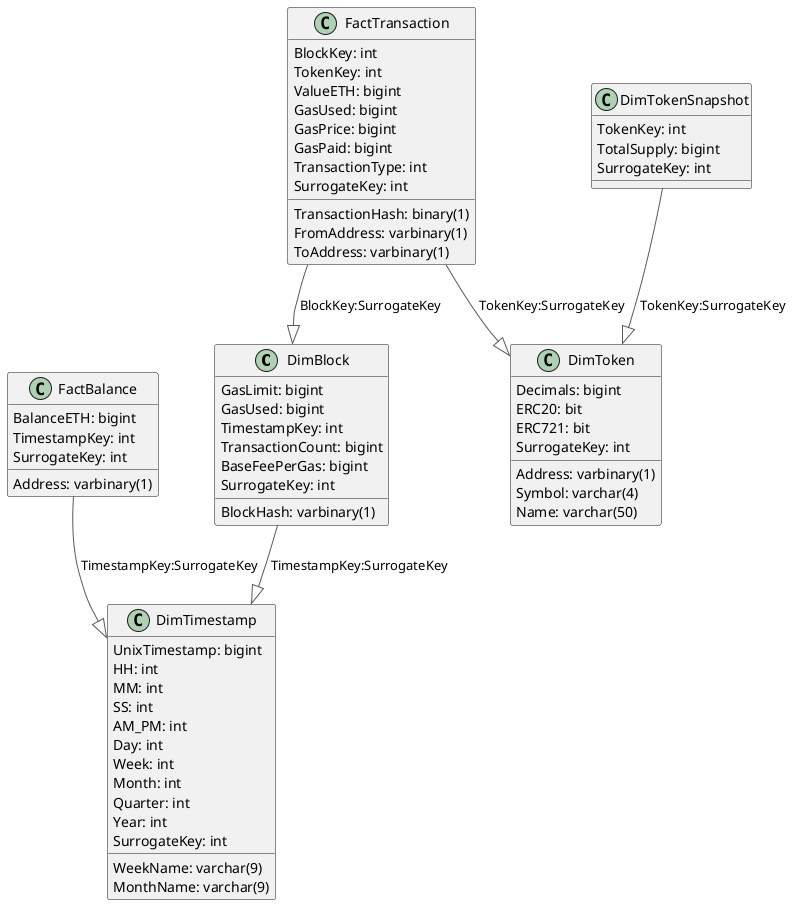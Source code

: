 @startuml

class DimBlock {
   BlockHash: varbinary(1)
   GasLimit: bigint
   GasUsed: bigint
   TimestampKey: int
   TransactionCount: bigint
   BaseFeePerGas: bigint
   SurrogateKey: int
}
class DimTimestamp {
   UnixTimestamp: bigint
   HH: int
   MM: int
   SS: int
   AM_PM: int
   Day: int
   Week: int
   WeekName: varchar(9)
   Month: int
   MonthName: varchar(9)
   Quarter: int
   Year: int
   SurrogateKey: int
}
class DimToken {
   Address: varbinary(1)
   Symbol: varchar(4)
   Name: varchar(50)
   Decimals: bigint
   ERC20: bit
   ERC721: bit
   SurrogateKey: int
}
class DimTokenSnapshot {
   TokenKey: int
   TotalSupply: bigint
   SurrogateKey: int
}
class FactBalance {
   Address: varbinary(1)
   BalanceETH: bigint
   TimestampKey: int
   SurrogateKey: int
}
class FactTransaction {
   TransactionHash: binary(1)
   BlockKey: int
   FromAddress: varbinary(1)
   ToAddress: varbinary(1)
   TokenKey: int
   ValueETH: bigint
   GasUsed: bigint
   GasPrice: bigint
   GasPaid: bigint
   TransactionType: int
   SurrogateKey: int
}

DimBlock          -[#595959,plain]-^  DimTimestamp     : "TimestampKey:SurrogateKey"
DimTokenSnapshot  -[#595959,plain]-^  DimToken         : "TokenKey:SurrogateKey"
FactBalance       -[#595959,plain]-^  DimTimestamp     : "TimestampKey:SurrogateKey"
FactTransaction   -[#595959,plain]-^  DimBlock         : "BlockKey:SurrogateKey"
FactTransaction   -[#595959,plain]-^  DimToken         : "TokenKey:SurrogateKey"
@enduml
